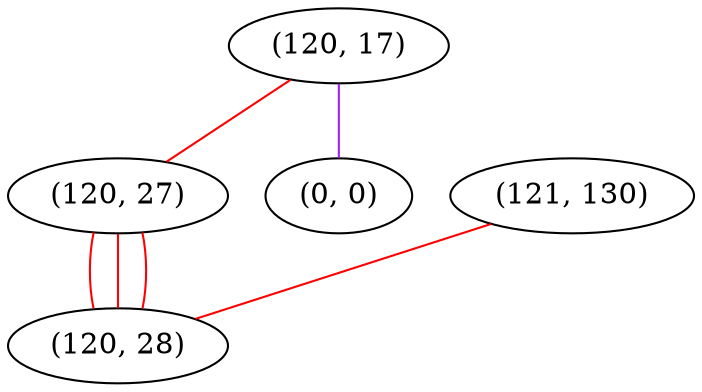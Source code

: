 graph "" {
"(120, 17)";
"(121, 130)";
"(120, 27)";
"(0, 0)";
"(120, 28)";
"(120, 17)" -- "(120, 27)"  [color=red, key=0, weight=1];
"(120, 17)" -- "(0, 0)"  [color=purple, key=0, weight=4];
"(121, 130)" -- "(120, 28)"  [color=red, key=0, weight=1];
"(120, 27)" -- "(120, 28)"  [color=red, key=0, weight=1];
"(120, 27)" -- "(120, 28)"  [color=red, key=1, weight=1];
"(120, 27)" -- "(120, 28)"  [color=red, key=2, weight=1];
}
